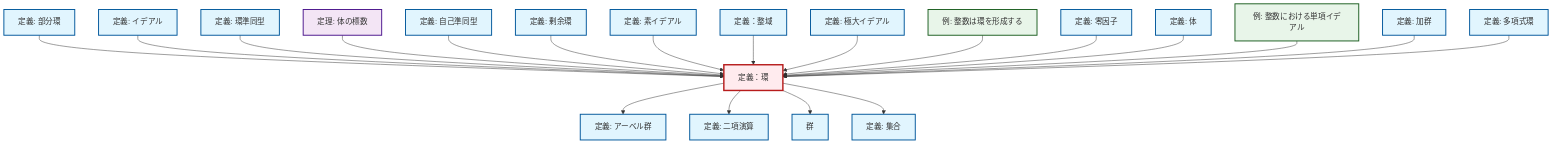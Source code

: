 graph TD
    classDef definition fill:#e1f5fe,stroke:#01579b,stroke-width:2px
    classDef theorem fill:#f3e5f5,stroke:#4a148c,stroke-width:2px
    classDef axiom fill:#fff3e0,stroke:#e65100,stroke-width:2px
    classDef example fill:#e8f5e9,stroke:#1b5e20,stroke-width:2px
    classDef current fill:#ffebee,stroke:#b71c1c,stroke-width:3px
    def-subring["定義: 部分環"]:::definition
    def-quotient-ring["定義: 剰余環"]:::definition
    def-module["定義: 加群"]:::definition
    def-maximal-ideal["定義: 極大イデアル"]:::definition
    def-abelian-group["定義: アーベル群"]:::definition
    thm-field-characteristic["定理: 体の標数"]:::theorem
    def-group["群"]:::definition
    def-integral-domain["定義：整域"]:::definition
    ex-principal-ideal["例: 整数における単項イデアル"]:::example
    def-prime-ideal["定義: 素イデアル"]:::definition
    ex-integers-ring["例: 整数は環を形成する"]:::example
    def-ideal["定義: イデアル"]:::definition
    def-binary-operation["定義: 二項演算"]:::definition
    def-zero-divisor["定義: 零因子"]:::definition
    def-polynomial-ring["定義: 多項式環"]:::definition
    def-ring-homomorphism["定義: 環準同型"]:::definition
    def-endomorphism["定義: 自己準同型"]:::definition
    def-ring["定義：環"]:::definition
    def-field["定義: 体"]:::definition
    def-set["定義: 集合"]:::definition
    def-subring --> def-ring
    def-ideal --> def-ring
    def-ring --> def-abelian-group
    def-ring-homomorphism --> def-ring
    thm-field-characteristic --> def-ring
    def-ring --> def-binary-operation
    def-endomorphism --> def-ring
    def-ring --> def-group
    def-quotient-ring --> def-ring
    def-prime-ideal --> def-ring
    def-integral-domain --> def-ring
    def-maximal-ideal --> def-ring
    ex-integers-ring --> def-ring
    def-zero-divisor --> def-ring
    def-ring --> def-set
    def-field --> def-ring
    ex-principal-ideal --> def-ring
    def-module --> def-ring
    def-polynomial-ring --> def-ring
    class def-ring current